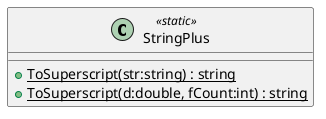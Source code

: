 @startuml
class StringPlus <<static>> {
    + {static} ToSuperscript(str:string) : string
    + {static} ToSuperscript(d:double, fCount:int) : string
}
@enduml
